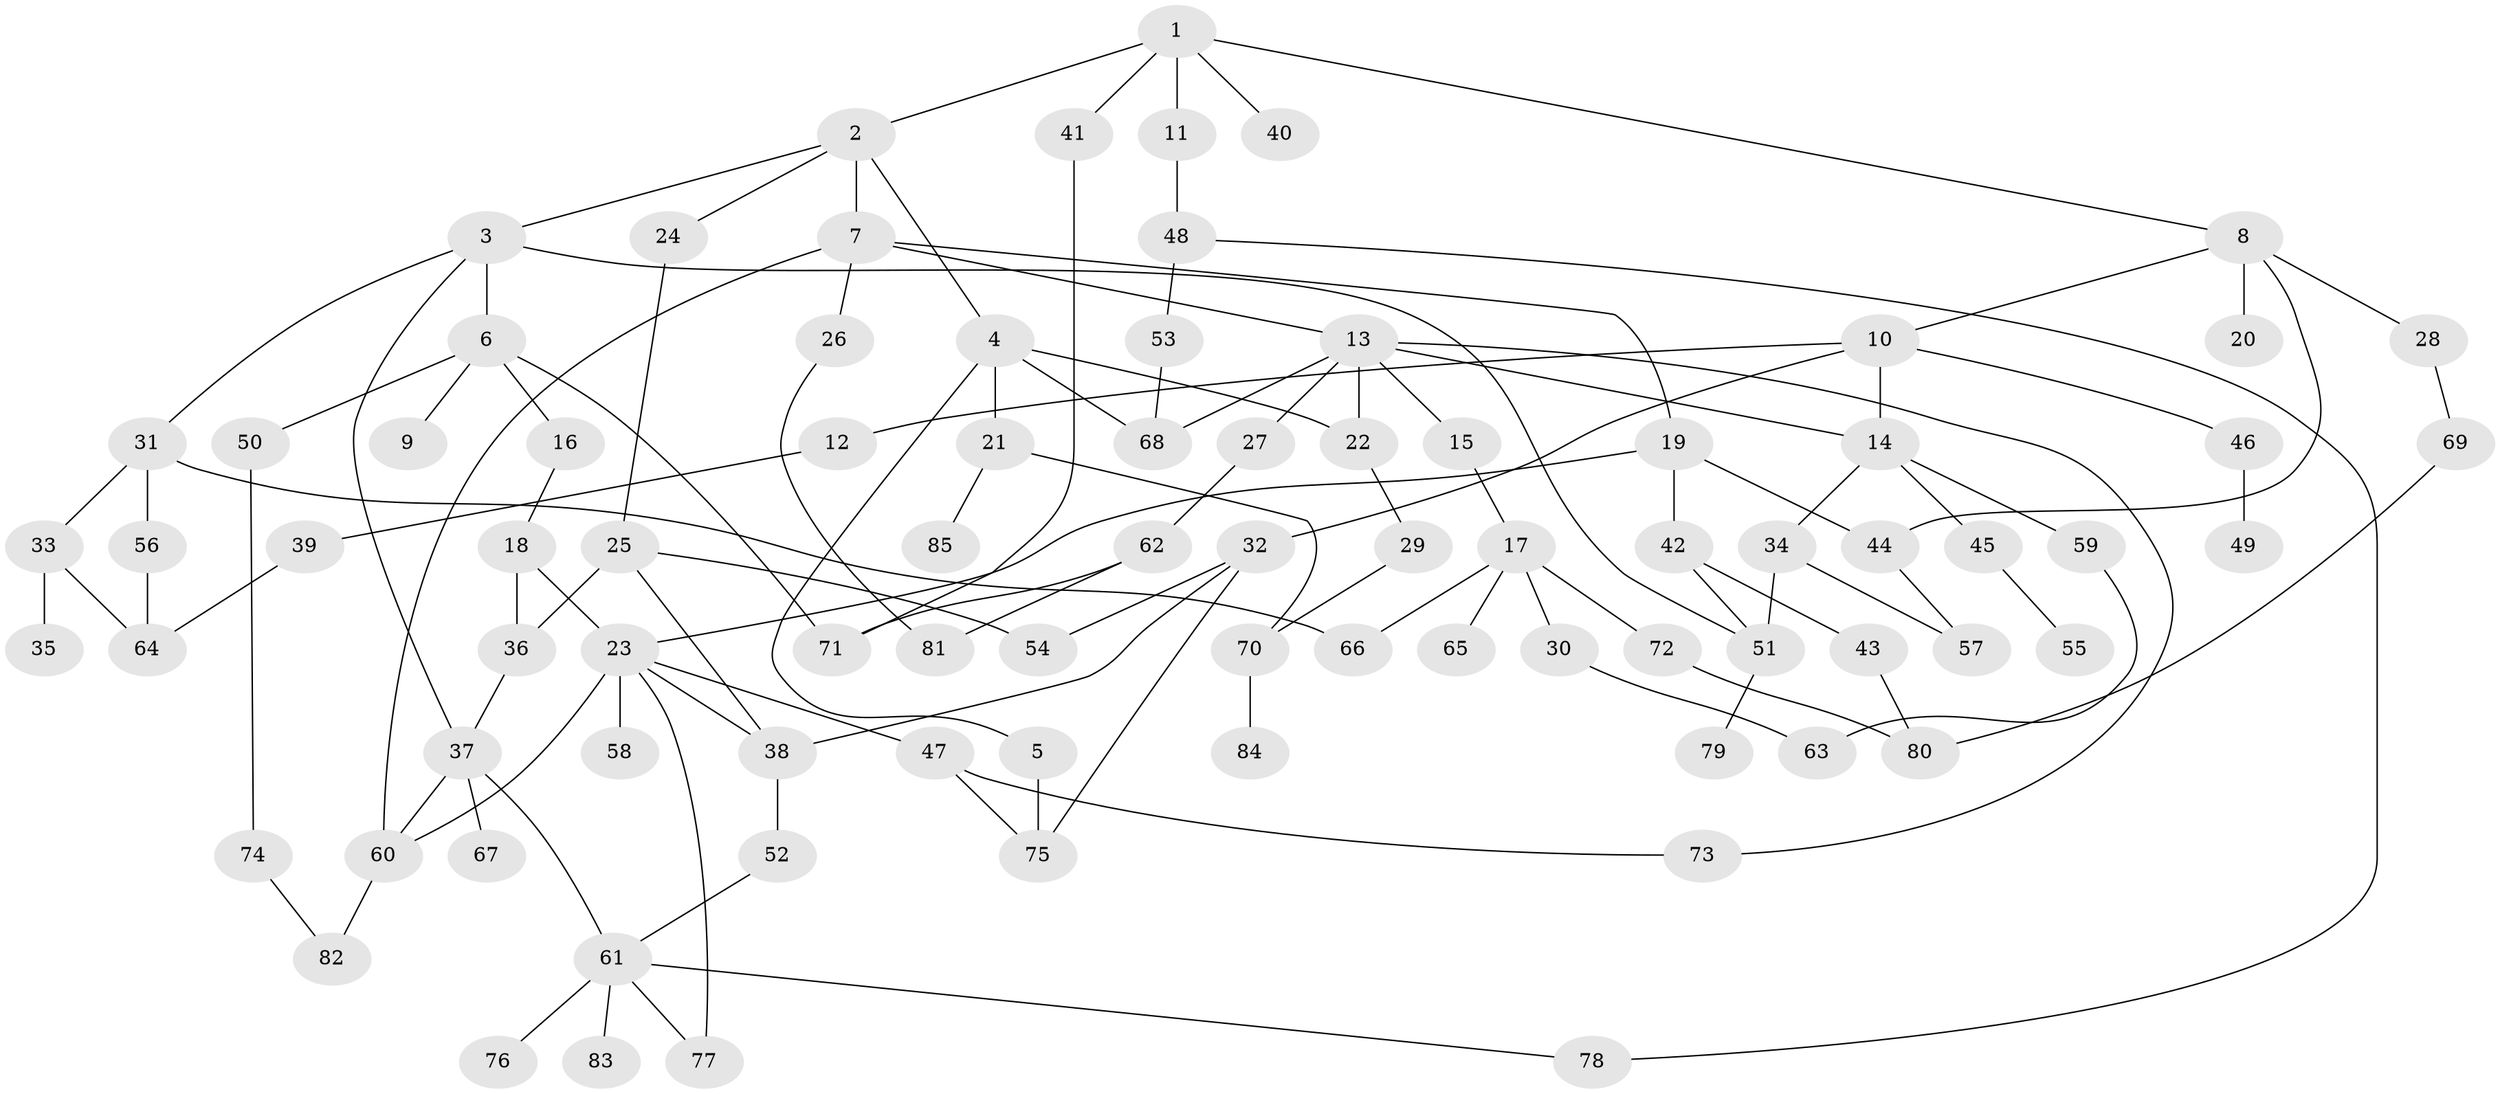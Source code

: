 // Generated by graph-tools (version 1.1) at 2025/34/03/09/25 02:34:21]
// undirected, 85 vertices, 117 edges
graph export_dot {
graph [start="1"]
  node [color=gray90,style=filled];
  1;
  2;
  3;
  4;
  5;
  6;
  7;
  8;
  9;
  10;
  11;
  12;
  13;
  14;
  15;
  16;
  17;
  18;
  19;
  20;
  21;
  22;
  23;
  24;
  25;
  26;
  27;
  28;
  29;
  30;
  31;
  32;
  33;
  34;
  35;
  36;
  37;
  38;
  39;
  40;
  41;
  42;
  43;
  44;
  45;
  46;
  47;
  48;
  49;
  50;
  51;
  52;
  53;
  54;
  55;
  56;
  57;
  58;
  59;
  60;
  61;
  62;
  63;
  64;
  65;
  66;
  67;
  68;
  69;
  70;
  71;
  72;
  73;
  74;
  75;
  76;
  77;
  78;
  79;
  80;
  81;
  82;
  83;
  84;
  85;
  1 -- 2;
  1 -- 8;
  1 -- 11;
  1 -- 40;
  1 -- 41;
  2 -- 3;
  2 -- 4;
  2 -- 7;
  2 -- 24;
  3 -- 6;
  3 -- 31;
  3 -- 51;
  3 -- 37;
  4 -- 5;
  4 -- 21;
  4 -- 22;
  4 -- 68;
  5 -- 75;
  6 -- 9;
  6 -- 16;
  6 -- 50;
  6 -- 71;
  7 -- 13;
  7 -- 19;
  7 -- 26;
  7 -- 60;
  8 -- 10;
  8 -- 20;
  8 -- 28;
  8 -- 44;
  10 -- 12;
  10 -- 32;
  10 -- 46;
  10 -- 14;
  11 -- 48;
  12 -- 39;
  13 -- 14;
  13 -- 15;
  13 -- 22;
  13 -- 27;
  13 -- 73;
  13 -- 68;
  14 -- 34;
  14 -- 45;
  14 -- 59;
  15 -- 17;
  16 -- 18;
  17 -- 30;
  17 -- 65;
  17 -- 72;
  17 -- 66;
  18 -- 23;
  18 -- 36;
  19 -- 42;
  19 -- 23;
  19 -- 44;
  21 -- 70;
  21 -- 85;
  22 -- 29;
  23 -- 47;
  23 -- 58;
  23 -- 60;
  23 -- 38;
  23 -- 77;
  24 -- 25;
  25 -- 38;
  25 -- 36;
  25 -- 54;
  26 -- 81;
  27 -- 62;
  28 -- 69;
  29 -- 70;
  30 -- 63;
  31 -- 33;
  31 -- 56;
  31 -- 66;
  32 -- 54;
  32 -- 75;
  32 -- 38;
  33 -- 35;
  33 -- 64;
  34 -- 57;
  34 -- 51;
  36 -- 37;
  37 -- 61;
  37 -- 67;
  37 -- 60;
  38 -- 52;
  39 -- 64;
  41 -- 71;
  42 -- 43;
  42 -- 51;
  43 -- 80;
  44 -- 57;
  45 -- 55;
  46 -- 49;
  47 -- 75;
  47 -- 73;
  48 -- 53;
  48 -- 78;
  50 -- 74;
  51 -- 79;
  52 -- 61;
  53 -- 68;
  56 -- 64;
  59 -- 63;
  60 -- 82;
  61 -- 76;
  61 -- 77;
  61 -- 78;
  61 -- 83;
  62 -- 71;
  62 -- 81;
  69 -- 80;
  70 -- 84;
  72 -- 80;
  74 -- 82;
}
